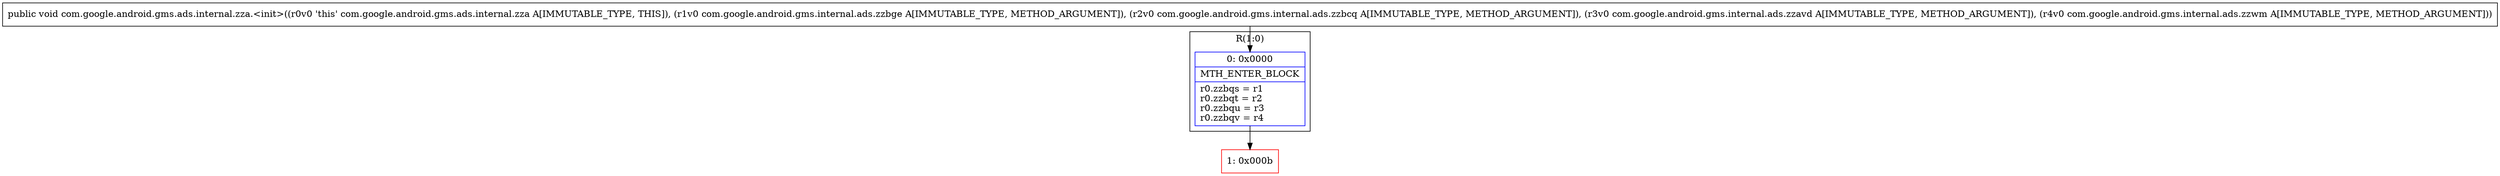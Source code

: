 digraph "CFG forcom.google.android.gms.ads.internal.zza.\<init\>(Lcom\/google\/android\/gms\/internal\/ads\/zzbge;Lcom\/google\/android\/gms\/internal\/ads\/zzbcq;Lcom\/google\/android\/gms\/internal\/ads\/zzavd;Lcom\/google\/android\/gms\/internal\/ads\/zzwm;)V" {
subgraph cluster_Region_2110114566 {
label = "R(1:0)";
node [shape=record,color=blue];
Node_0 [shape=record,label="{0\:\ 0x0000|MTH_ENTER_BLOCK\l|r0.zzbqs = r1\lr0.zzbqt = r2\lr0.zzbqu = r3\lr0.zzbqv = r4\l}"];
}
Node_1 [shape=record,color=red,label="{1\:\ 0x000b}"];
MethodNode[shape=record,label="{public void com.google.android.gms.ads.internal.zza.\<init\>((r0v0 'this' com.google.android.gms.ads.internal.zza A[IMMUTABLE_TYPE, THIS]), (r1v0 com.google.android.gms.internal.ads.zzbge A[IMMUTABLE_TYPE, METHOD_ARGUMENT]), (r2v0 com.google.android.gms.internal.ads.zzbcq A[IMMUTABLE_TYPE, METHOD_ARGUMENT]), (r3v0 com.google.android.gms.internal.ads.zzavd A[IMMUTABLE_TYPE, METHOD_ARGUMENT]), (r4v0 com.google.android.gms.internal.ads.zzwm A[IMMUTABLE_TYPE, METHOD_ARGUMENT])) }"];
MethodNode -> Node_0;
Node_0 -> Node_1;
}

